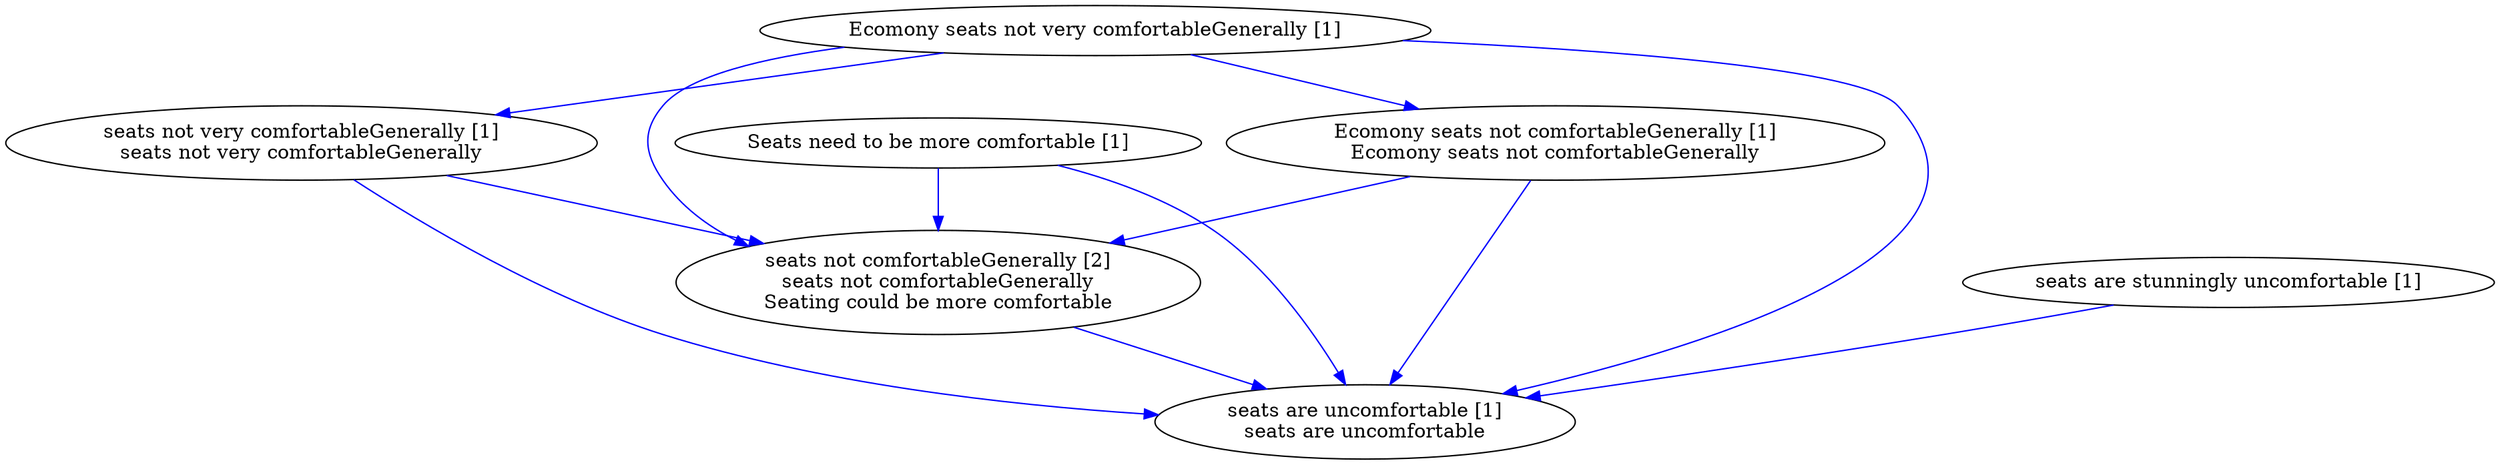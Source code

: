 digraph collapsedGraph {
"seats not comfortableGenerally [2]\nseats not comfortableGenerally\nSeating could be more comfortable""Ecomony seats not very comfortableGenerally [1]""Ecomony seats not comfortableGenerally [1]\nEcomony seats not comfortableGenerally""seats not very comfortableGenerally [1]\nseats not very comfortableGenerally""Seats need to be more comfortable [1]""seats are stunningly uncomfortable [1]""seats are uncomfortable [1]\nseats are uncomfortable""Seats need to be more comfortable [1]" -> "seats are uncomfortable [1]\nseats are uncomfortable" [color=blue]
"Ecomony seats not very comfortableGenerally [1]" -> "seats not comfortableGenerally [2]\nseats not comfortableGenerally\nSeating could be more comfortable" [color=blue]
"Seats need to be more comfortable [1]" -> "seats not comfortableGenerally [2]\nseats not comfortableGenerally\nSeating could be more comfortable" [color=blue]
"seats not comfortableGenerally [2]\nseats not comfortableGenerally\nSeating could be more comfortable" -> "seats are uncomfortable [1]\nseats are uncomfortable" [color=blue]
"Ecomony seats not very comfortableGenerally [1]" -> "seats are uncomfortable [1]\nseats are uncomfortable" [color=blue]
"Ecomony seats not comfortableGenerally [1]\nEcomony seats not comfortableGenerally" -> "seats are uncomfortable [1]\nseats are uncomfortable" [color=blue]
"Ecomony seats not comfortableGenerally [1]\nEcomony seats not comfortableGenerally" -> "seats not comfortableGenerally [2]\nseats not comfortableGenerally\nSeating could be more comfortable" [color=blue]
"seats not very comfortableGenerally [1]\nseats not very comfortableGenerally" -> "seats are uncomfortable [1]\nseats are uncomfortable" [color=blue]
"seats not very comfortableGenerally [1]\nseats not very comfortableGenerally" -> "seats not comfortableGenerally [2]\nseats not comfortableGenerally\nSeating could be more comfortable" [color=blue]
"Ecomony seats not very comfortableGenerally [1]" -> "Ecomony seats not comfortableGenerally [1]\nEcomony seats not comfortableGenerally" [color=blue]
"Ecomony seats not very comfortableGenerally [1]" -> "seats not very comfortableGenerally [1]\nseats not very comfortableGenerally" [color=blue]
"seats are stunningly uncomfortable [1]" -> "seats are uncomfortable [1]\nseats are uncomfortable" [color=blue]
}